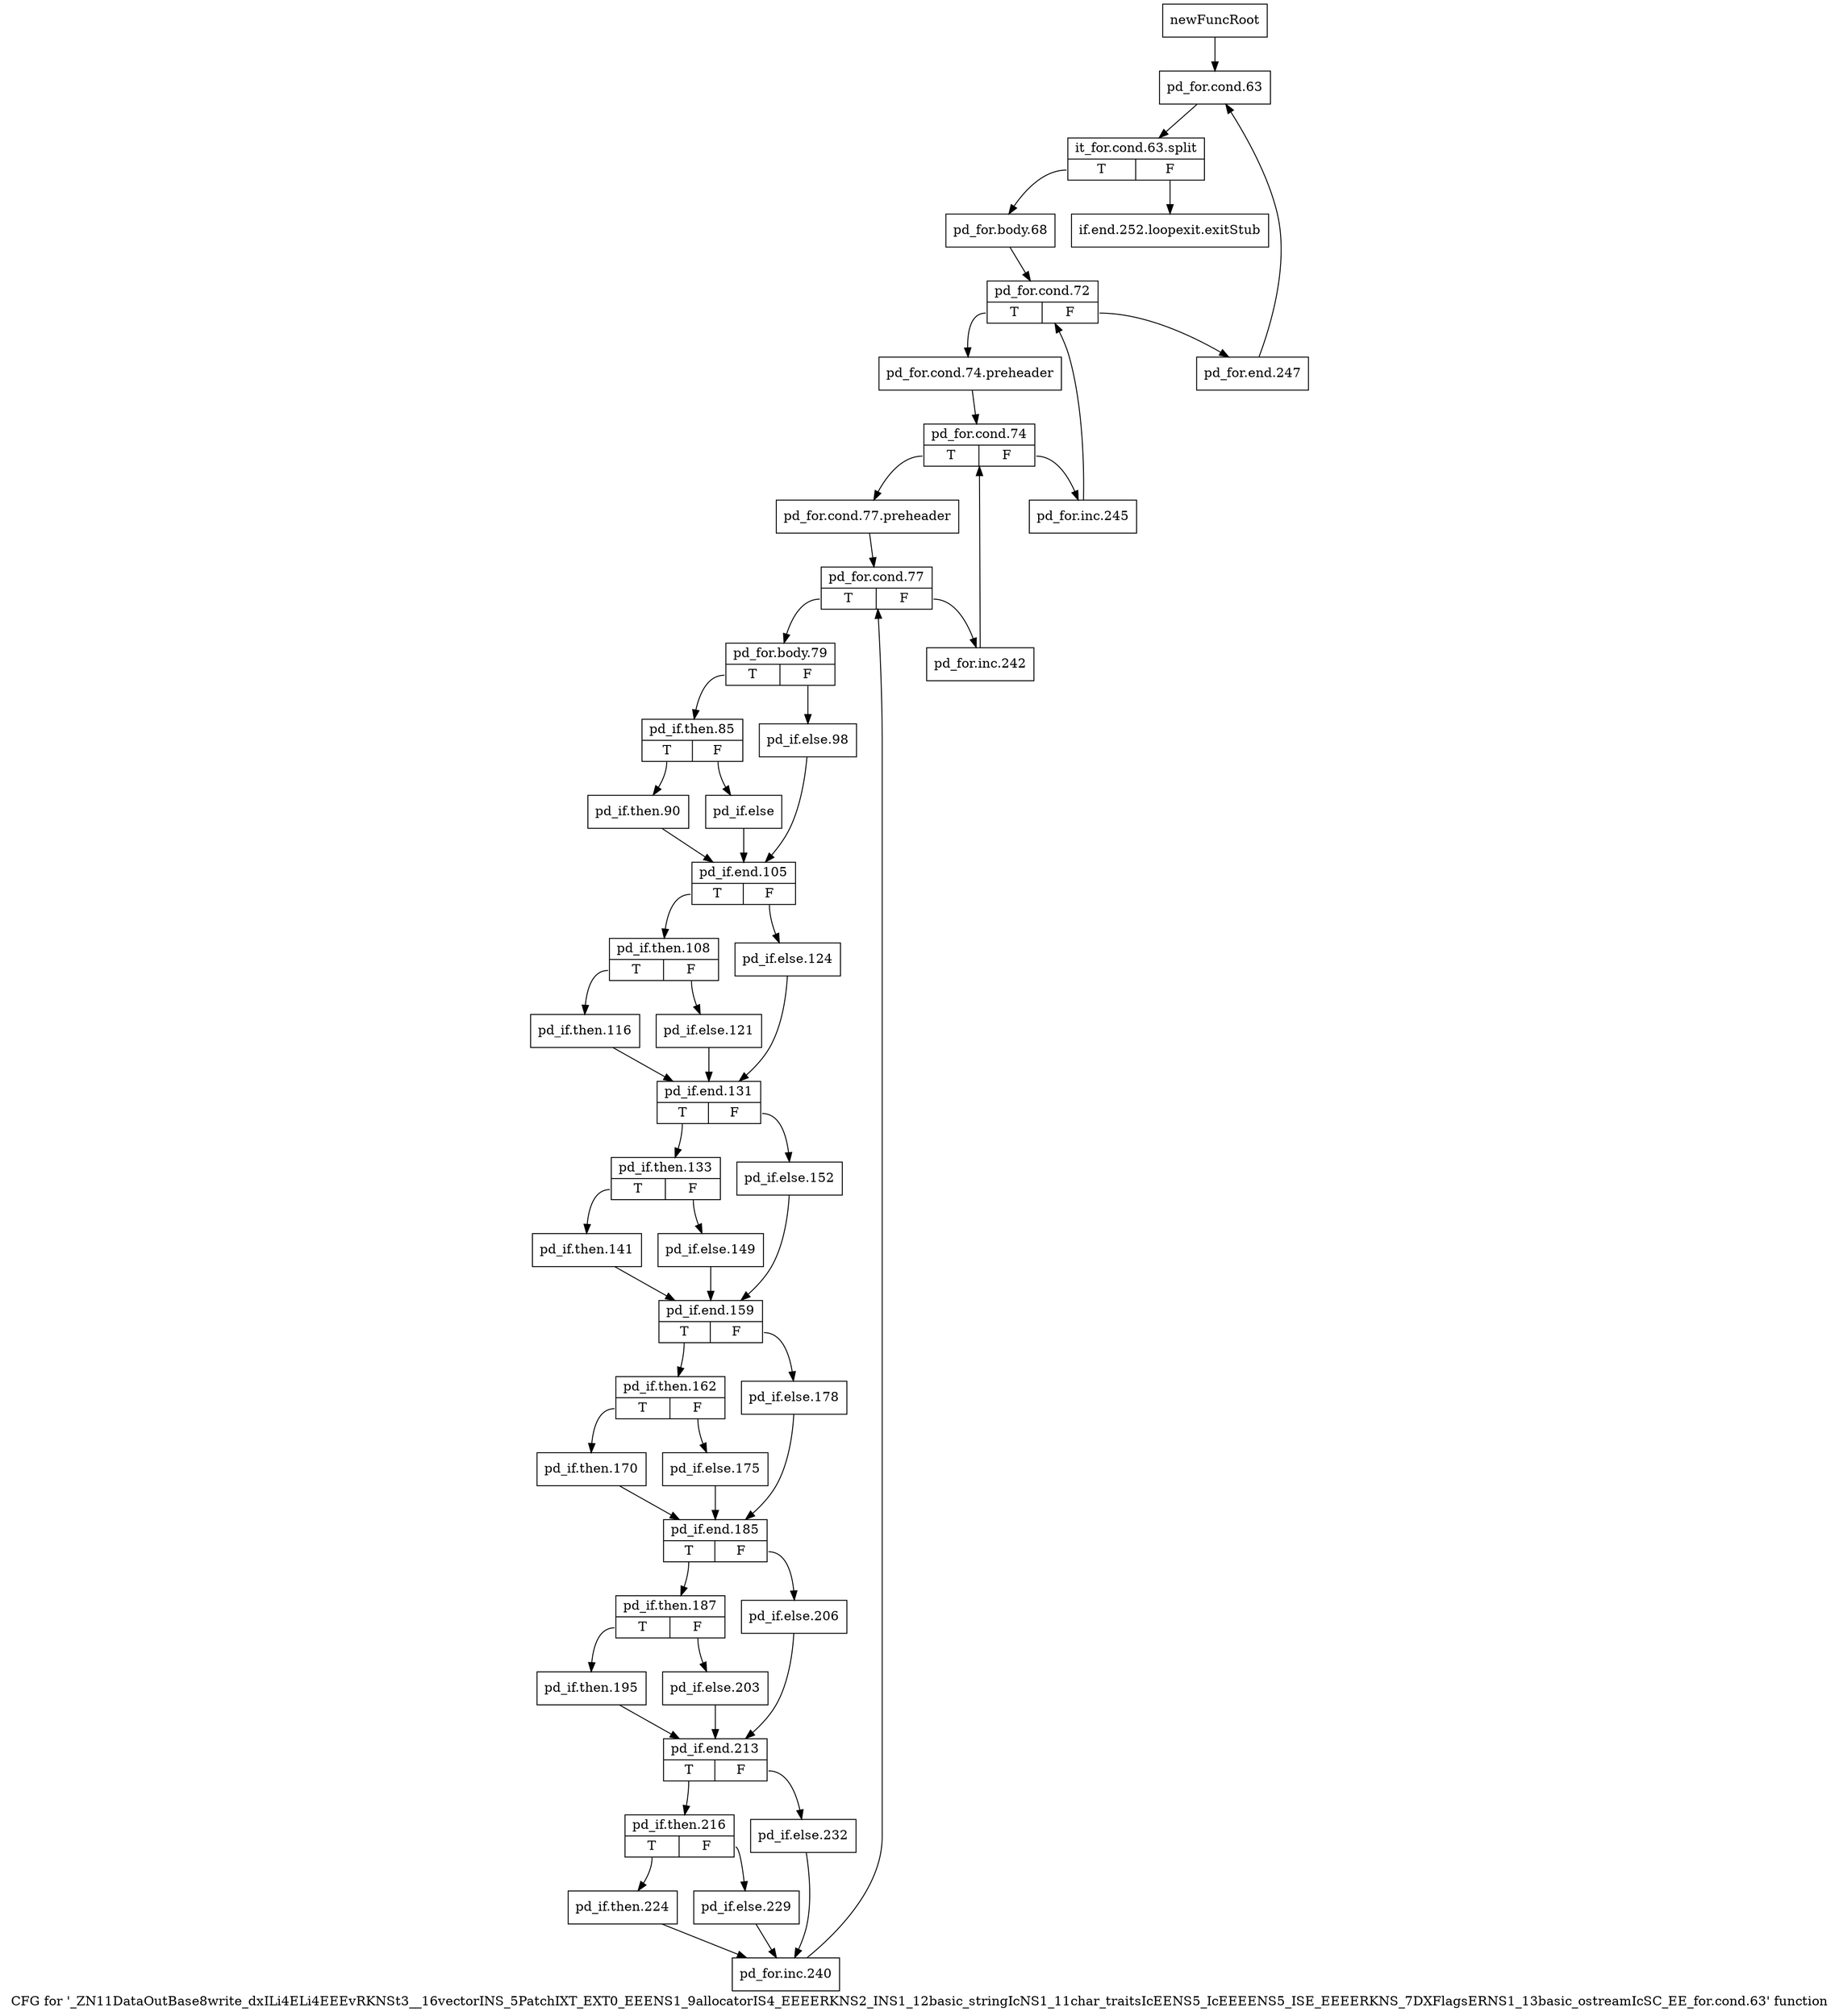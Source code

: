 digraph "CFG for '_ZN11DataOutBase8write_dxILi4ELi4EEEvRKNSt3__16vectorINS_5PatchIXT_EXT0_EEENS1_9allocatorIS4_EEEERKNS2_INS1_12basic_stringIcNS1_11char_traitsIcEENS5_IcEEEENS5_ISE_EEEERKNS_7DXFlagsERNS1_13basic_ostreamIcSC_EE_for.cond.63' function" {
	label="CFG for '_ZN11DataOutBase8write_dxILi4ELi4EEEvRKNSt3__16vectorINS_5PatchIXT_EXT0_EEENS1_9allocatorIS4_EEEERKNS2_INS1_12basic_stringIcNS1_11char_traitsIcEENS5_IcEEEENS5_ISE_EEEERKNS_7DXFlagsERNS1_13basic_ostreamIcSC_EE_for.cond.63' function";

	Node0x8c64fa0 [shape=record,label="{newFuncRoot}"];
	Node0x8c64fa0 -> Node0x8c65040;
	Node0x8c64ff0 [shape=record,label="{if.end.252.loopexit.exitStub}"];
	Node0x8c65040 [shape=record,label="{pd_for.cond.63}"];
	Node0x8c65040 -> Node0xc34b8c0;
	Node0xc34b8c0 [shape=record,label="{it_for.cond.63.split|{<s0>T|<s1>F}}"];
	Node0xc34b8c0:s0 -> Node0x8c65090;
	Node0xc34b8c0:s1 -> Node0x8c64ff0;
	Node0x8c65090 [shape=record,label="{pd_for.body.68}"];
	Node0x8c65090 -> Node0x8c650e0;
	Node0x8c650e0 [shape=record,label="{pd_for.cond.72|{<s0>T|<s1>F}}"];
	Node0x8c650e0:s0 -> Node0x8c65180;
	Node0x8c650e0:s1 -> Node0x8c65130;
	Node0x8c65130 [shape=record,label="{pd_for.end.247}"];
	Node0x8c65130 -> Node0x8c65040;
	Node0x8c65180 [shape=record,label="{pd_for.cond.74.preheader}"];
	Node0x8c65180 -> Node0x8c651d0;
	Node0x8c651d0 [shape=record,label="{pd_for.cond.74|{<s0>T|<s1>F}}"];
	Node0x8c651d0:s0 -> Node0x8c65270;
	Node0x8c651d0:s1 -> Node0x8c65220;
	Node0x8c65220 [shape=record,label="{pd_for.inc.245}"];
	Node0x8c65220 -> Node0x8c650e0;
	Node0x8c65270 [shape=record,label="{pd_for.cond.77.preheader}"];
	Node0x8c65270 -> Node0x8c652c0;
	Node0x8c652c0 [shape=record,label="{pd_for.cond.77|{<s0>T|<s1>F}}"];
	Node0x8c652c0:s0 -> Node0x8c65360;
	Node0x8c652c0:s1 -> Node0x8c65310;
	Node0x8c65310 [shape=record,label="{pd_for.inc.242}"];
	Node0x8c65310 -> Node0x8c651d0;
	Node0x8c65360 [shape=record,label="{pd_for.body.79|{<s0>T|<s1>F}}"];
	Node0x8c65360:s0 -> Node0x8c65400;
	Node0x8c65360:s1 -> Node0x8c653b0;
	Node0x8c653b0 [shape=record,label="{pd_if.else.98}"];
	Node0x8c653b0 -> Node0x8c654f0;
	Node0x8c65400 [shape=record,label="{pd_if.then.85|{<s0>T|<s1>F}}"];
	Node0x8c65400:s0 -> Node0x8c654a0;
	Node0x8c65400:s1 -> Node0x8c65450;
	Node0x8c65450 [shape=record,label="{pd_if.else}"];
	Node0x8c65450 -> Node0x8c654f0;
	Node0x8c654a0 [shape=record,label="{pd_if.then.90}"];
	Node0x8c654a0 -> Node0x8c654f0;
	Node0x8c654f0 [shape=record,label="{pd_if.end.105|{<s0>T|<s1>F}}"];
	Node0x8c654f0:s0 -> Node0x8c65590;
	Node0x8c654f0:s1 -> Node0x8c65540;
	Node0x8c65540 [shape=record,label="{pd_if.else.124}"];
	Node0x8c65540 -> Node0x8c65680;
	Node0x8c65590 [shape=record,label="{pd_if.then.108|{<s0>T|<s1>F}}"];
	Node0x8c65590:s0 -> Node0x8c65630;
	Node0x8c65590:s1 -> Node0x8c655e0;
	Node0x8c655e0 [shape=record,label="{pd_if.else.121}"];
	Node0x8c655e0 -> Node0x8c65680;
	Node0x8c65630 [shape=record,label="{pd_if.then.116}"];
	Node0x8c65630 -> Node0x8c65680;
	Node0x8c65680 [shape=record,label="{pd_if.end.131|{<s0>T|<s1>F}}"];
	Node0x8c65680:s0 -> Node0x8c65720;
	Node0x8c65680:s1 -> Node0x8c656d0;
	Node0x8c656d0 [shape=record,label="{pd_if.else.152}"];
	Node0x8c656d0 -> Node0x8c65810;
	Node0x8c65720 [shape=record,label="{pd_if.then.133|{<s0>T|<s1>F}}"];
	Node0x8c65720:s0 -> Node0x8c657c0;
	Node0x8c65720:s1 -> Node0x8c65770;
	Node0x8c65770 [shape=record,label="{pd_if.else.149}"];
	Node0x8c65770 -> Node0x8c65810;
	Node0x8c657c0 [shape=record,label="{pd_if.then.141}"];
	Node0x8c657c0 -> Node0x8c65810;
	Node0x8c65810 [shape=record,label="{pd_if.end.159|{<s0>T|<s1>F}}"];
	Node0x8c65810:s0 -> Node0x8c658b0;
	Node0x8c65810:s1 -> Node0x8c65860;
	Node0x8c65860 [shape=record,label="{pd_if.else.178}"];
	Node0x8c65860 -> Node0x8c659a0;
	Node0x8c658b0 [shape=record,label="{pd_if.then.162|{<s0>T|<s1>F}}"];
	Node0x8c658b0:s0 -> Node0x8c65950;
	Node0x8c658b0:s1 -> Node0x8c65900;
	Node0x8c65900 [shape=record,label="{pd_if.else.175}"];
	Node0x8c65900 -> Node0x8c659a0;
	Node0x8c65950 [shape=record,label="{pd_if.then.170}"];
	Node0x8c65950 -> Node0x8c659a0;
	Node0x8c659a0 [shape=record,label="{pd_if.end.185|{<s0>T|<s1>F}}"];
	Node0x8c659a0:s0 -> Node0x8c65a40;
	Node0x8c659a0:s1 -> Node0x8c659f0;
	Node0x8c659f0 [shape=record,label="{pd_if.else.206}"];
	Node0x8c659f0 -> Node0x8c65b30;
	Node0x8c65a40 [shape=record,label="{pd_if.then.187|{<s0>T|<s1>F}}"];
	Node0x8c65a40:s0 -> Node0x8c65ae0;
	Node0x8c65a40:s1 -> Node0x8c65a90;
	Node0x8c65a90 [shape=record,label="{pd_if.else.203}"];
	Node0x8c65a90 -> Node0x8c65b30;
	Node0x8c65ae0 [shape=record,label="{pd_if.then.195}"];
	Node0x8c65ae0 -> Node0x8c65b30;
	Node0x8c65b30 [shape=record,label="{pd_if.end.213|{<s0>T|<s1>F}}"];
	Node0x8c65b30:s0 -> Node0x8c65bd0;
	Node0x8c65b30:s1 -> Node0x8c65b80;
	Node0x8c65b80 [shape=record,label="{pd_if.else.232}"];
	Node0x8c65b80 -> Node0x8c65cc0;
	Node0x8c65bd0 [shape=record,label="{pd_if.then.216|{<s0>T|<s1>F}}"];
	Node0x8c65bd0:s0 -> Node0x8c65c70;
	Node0x8c65bd0:s1 -> Node0x8c65c20;
	Node0x8c65c20 [shape=record,label="{pd_if.else.229}"];
	Node0x8c65c20 -> Node0x8c65cc0;
	Node0x8c65c70 [shape=record,label="{pd_if.then.224}"];
	Node0x8c65c70 -> Node0x8c65cc0;
	Node0x8c65cc0 [shape=record,label="{pd_for.inc.240}"];
	Node0x8c65cc0 -> Node0x8c652c0;
}
